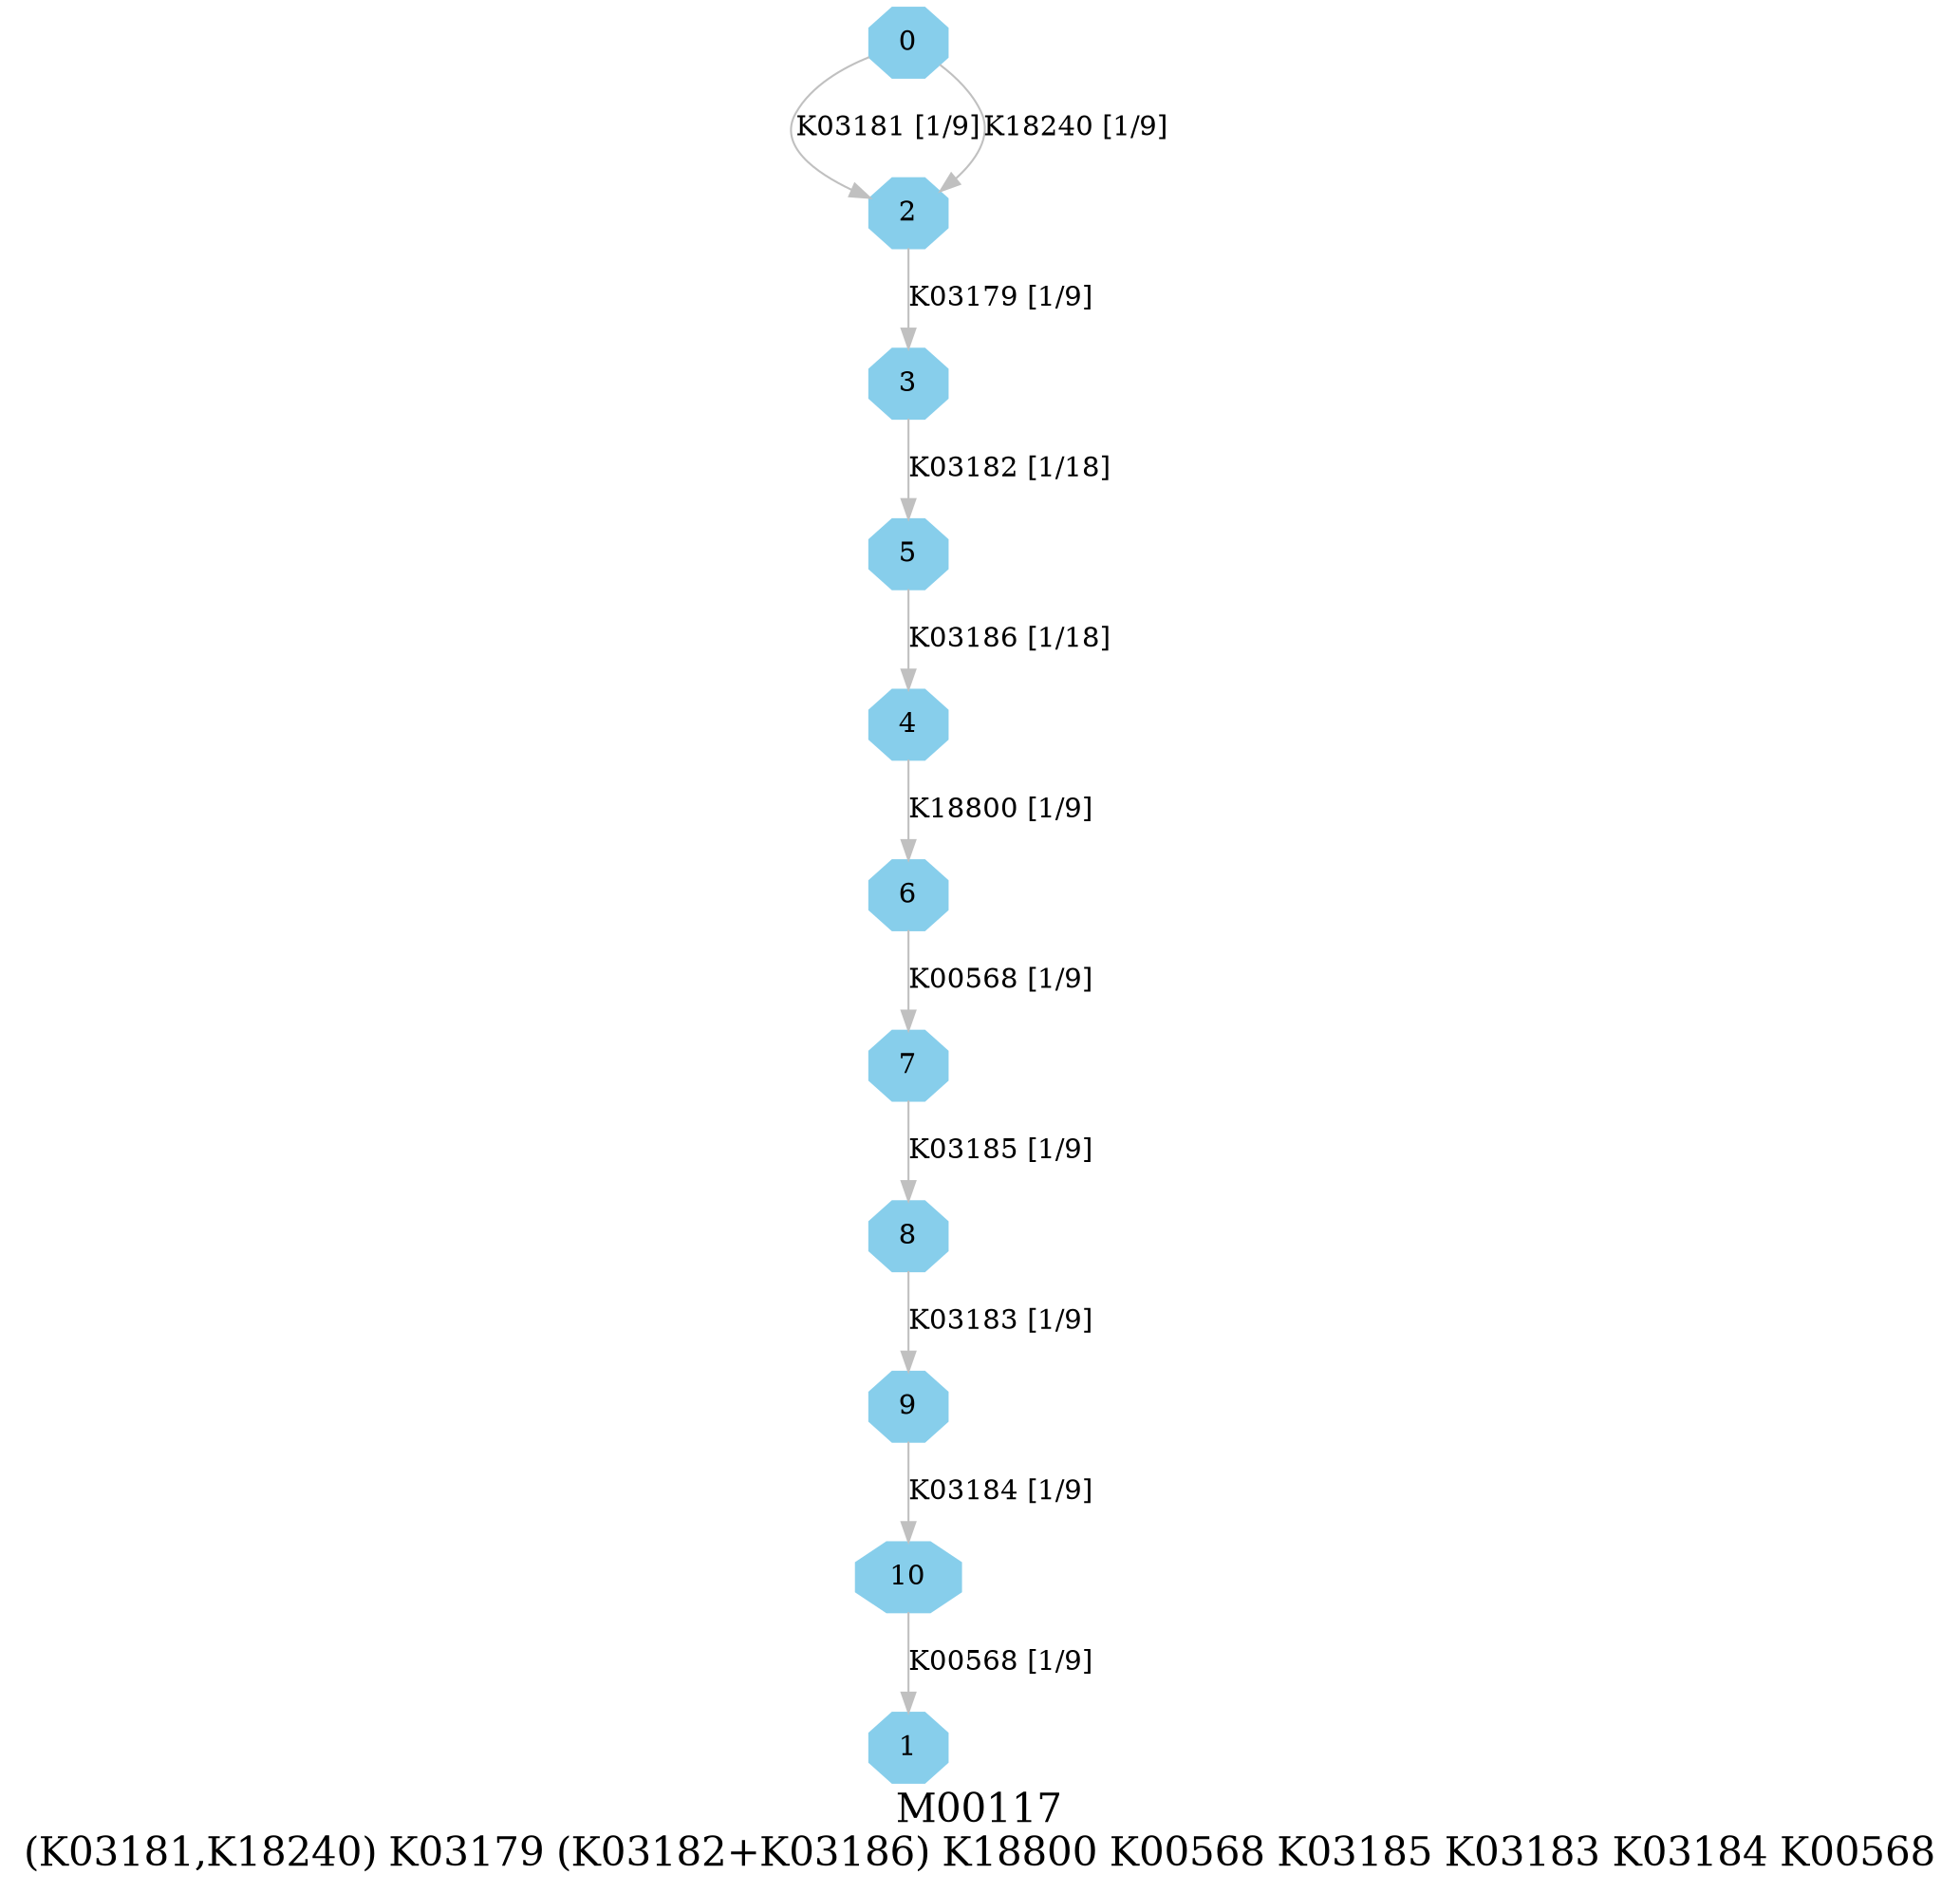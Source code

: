 digraph G {
graph [label="M00117
(K03181,K18240) K03179 (K03182+K03186) K18800 K00568 K03185 K03183 K03184 K00568",fontsize=20];
node [shape=box,style=filled];
edge [len=3,color=grey];
{node [width=.3,height=.3,shape=octagon,style=filled,color=skyblue] 0 1 2 3 4 5 6 7 8 9 10 }
0 -> 2 [label="K03181 [1/9]"];
0 -> 2 [label="K18240 [1/9]"];
2 -> 3 [label="K03179 [1/9]"];
3 -> 5 [label="K03182 [1/18]"];
4 -> 6 [label="K18800 [1/9]"];
5 -> 4 [label="K03186 [1/18]"];
6 -> 7 [label="K00568 [1/9]"];
7 -> 8 [label="K03185 [1/9]"];
8 -> 9 [label="K03183 [1/9]"];
9 -> 10 [label="K03184 [1/9]"];
10 -> 1 [label="K00568 [1/9]"];
}
